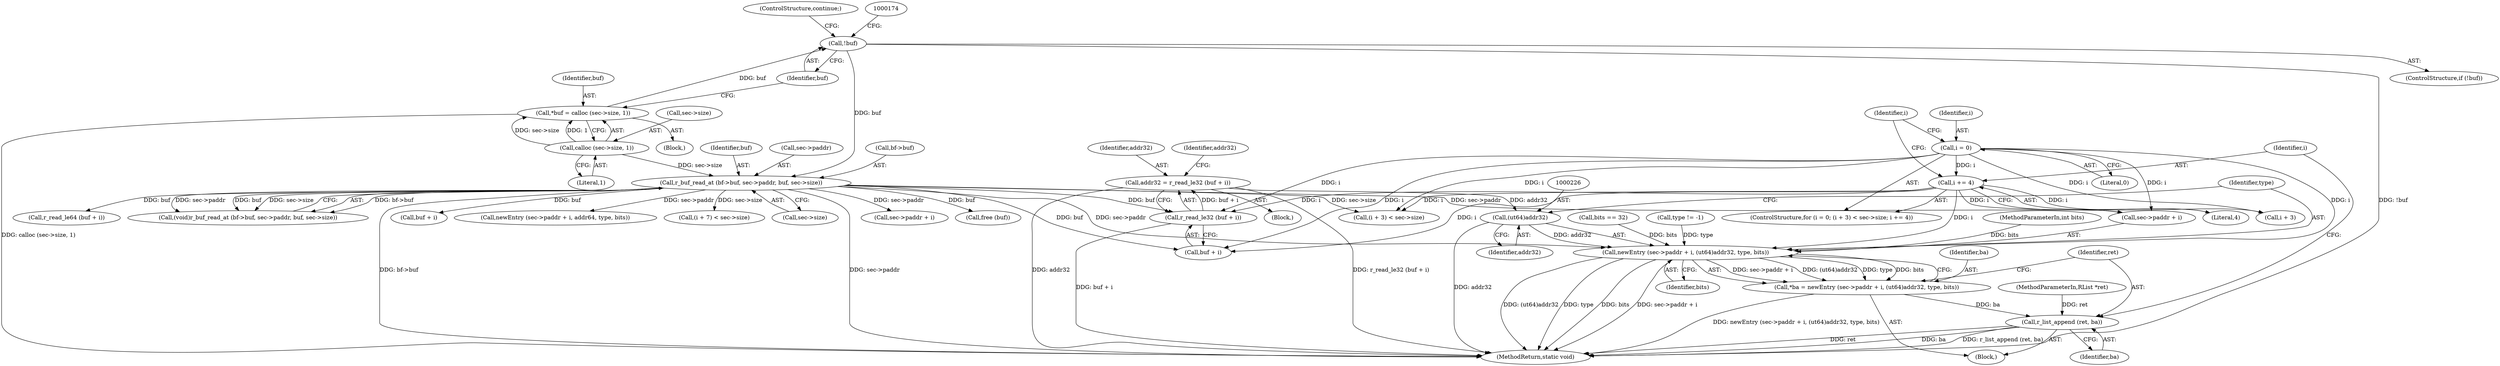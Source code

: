 digraph "0_radare2_1f37c04f2a762500222dda2459e6a04646feeedf@API" {
"1000207" [label="(Call,addr32 = r_read_le32 (buf + i))"];
"1000209" [label="(Call,r_read_le32 (buf + i))"];
"1000175" [label="(Call,r_buf_read_at (bf->buf, sec->paddr, buf, sec->size))"];
"1000169" [label="(Call,!buf)"];
"1000161" [label="(Call,*buf = calloc (sec->size, 1))"];
"1000163" [label="(Call,calloc (sec->size, 1))"];
"1000202" [label="(Call,i += 4)"];
"1000192" [label="(Call,i = 0)"];
"1000225" [label="(Call,(ut64)addr32)"];
"1000219" [label="(Call,newEntry (sec->paddr + i, (ut64)addr32, type, bits))"];
"1000217" [label="(Call,*ba = newEntry (sec->paddr + i, (ut64)addr32, type, bits))"];
"1000230" [label="(Call,r_list_append (ret, ba))"];
"1000220" [label="(Call,sec->paddr + i)"];
"1000279" [label="(MethodReturn,static void)"];
"1000219" [label="(Call,newEntry (sec->paddr + i, (ut64)addr32, type, bits))"];
"1000102" [label="(MethodParameterIn,RList *ret)"];
"1000204" [label="(Literal,4)"];
"1000182" [label="(Identifier,buf)"];
"1000170" [label="(Identifier,buf)"];
"1000179" [label="(Call,sec->paddr)"];
"1000163" [label="(Call,calloc (sec->size, 1))"];
"1000232" [label="(Identifier,ba)"];
"1000197" [label="(Identifier,i)"];
"1000264" [label="(Call,sec->paddr + i)"];
"1000167" [label="(Literal,1)"];
"1000194" [label="(Literal,0)"];
"1000196" [label="(Call,i + 3)"];
"1000225" [label="(Call,(ut64)addr32)"];
"1000275" [label="(Call,free (buf))"];
"1000205" [label="(Block,)"];
"1000253" [label="(Call,r_read_le64 (buf + i))"];
"1000207" [label="(Call,addr32 = r_read_le32 (buf + i))"];
"1000193" [label="(Identifier,i)"];
"1000230" [label="(Call,r_list_append (ret, ba))"];
"1000173" [label="(Call,(void)r_buf_read_at (bf->buf, sec->paddr, buf, sec->size))"];
"1000191" [label="(ControlStructure,for (i = 0; (i + 3) < sec->size; i += 4))"];
"1000254" [label="(Call,buf + i)"];
"1000208" [label="(Identifier,addr32)"];
"1000176" [label="(Call,bf->buf)"];
"1000168" [label="(ControlStructure,if (!buf))"];
"1000187" [label="(Call,bits == 32)"];
"1000263" [label="(Call,newEntry (sec->paddr + i, addr64, type, bits))"];
"1000227" [label="(Identifier,addr32)"];
"1000159" [label="(Block,)"];
"1000175" [label="(Call,r_buf_read_at (bf->buf, sec->paddr, buf, sec->size))"];
"1000172" [label="(ControlStructure,continue;)"];
"1000239" [label="(Call,(i + 7) < sec->size)"];
"1000192" [label="(Call,i = 0)"];
"1000183" [label="(Call,sec->size)"];
"1000195" [label="(Call,(i + 3) < sec->size)"];
"1000210" [label="(Call,buf + i)"];
"1000161" [label="(Call,*buf = calloc (sec->size, 1))"];
"1000228" [label="(Identifier,type)"];
"1000217" [label="(Call,*ba = newEntry (sec->paddr + i, (ut64)addr32, type, bits))"];
"1000231" [label="(Identifier,ret)"];
"1000218" [label="(Identifier,ba)"];
"1000214" [label="(Identifier,addr32)"];
"1000203" [label="(Identifier,i)"];
"1000209" [label="(Call,r_read_le32 (buf + i))"];
"1000155" [label="(Call,type != -1)"];
"1000202" [label="(Call,i += 4)"];
"1000169" [label="(Call,!buf)"];
"1000164" [label="(Call,sec->size)"];
"1000162" [label="(Identifier,buf)"];
"1000103" [label="(MethodParameterIn,int bits)"];
"1000215" [label="(Block,)"];
"1000229" [label="(Identifier,bits)"];
"1000207" -> "1000205"  [label="AST: "];
"1000207" -> "1000209"  [label="CFG: "];
"1000208" -> "1000207"  [label="AST: "];
"1000209" -> "1000207"  [label="AST: "];
"1000214" -> "1000207"  [label="CFG: "];
"1000207" -> "1000279"  [label="DDG: r_read_le32 (buf + i)"];
"1000207" -> "1000279"  [label="DDG: addr32"];
"1000209" -> "1000207"  [label="DDG: buf + i"];
"1000207" -> "1000225"  [label="DDG: addr32"];
"1000209" -> "1000210"  [label="CFG: "];
"1000210" -> "1000209"  [label="AST: "];
"1000209" -> "1000279"  [label="DDG: buf + i"];
"1000175" -> "1000209"  [label="DDG: buf"];
"1000202" -> "1000209"  [label="DDG: i"];
"1000192" -> "1000209"  [label="DDG: i"];
"1000175" -> "1000173"  [label="AST: "];
"1000175" -> "1000183"  [label="CFG: "];
"1000176" -> "1000175"  [label="AST: "];
"1000179" -> "1000175"  [label="AST: "];
"1000182" -> "1000175"  [label="AST: "];
"1000183" -> "1000175"  [label="AST: "];
"1000173" -> "1000175"  [label="CFG: "];
"1000175" -> "1000279"  [label="DDG: sec->paddr"];
"1000175" -> "1000279"  [label="DDG: bf->buf"];
"1000175" -> "1000173"  [label="DDG: bf->buf"];
"1000175" -> "1000173"  [label="DDG: sec->paddr"];
"1000175" -> "1000173"  [label="DDG: buf"];
"1000175" -> "1000173"  [label="DDG: sec->size"];
"1000169" -> "1000175"  [label="DDG: buf"];
"1000163" -> "1000175"  [label="DDG: sec->size"];
"1000175" -> "1000195"  [label="DDG: sec->size"];
"1000175" -> "1000210"  [label="DDG: buf"];
"1000175" -> "1000219"  [label="DDG: sec->paddr"];
"1000175" -> "1000220"  [label="DDG: sec->paddr"];
"1000175" -> "1000239"  [label="DDG: sec->size"];
"1000175" -> "1000253"  [label="DDG: buf"];
"1000175" -> "1000254"  [label="DDG: buf"];
"1000175" -> "1000263"  [label="DDG: sec->paddr"];
"1000175" -> "1000264"  [label="DDG: sec->paddr"];
"1000175" -> "1000275"  [label="DDG: buf"];
"1000169" -> "1000168"  [label="AST: "];
"1000169" -> "1000170"  [label="CFG: "];
"1000170" -> "1000169"  [label="AST: "];
"1000172" -> "1000169"  [label="CFG: "];
"1000174" -> "1000169"  [label="CFG: "];
"1000169" -> "1000279"  [label="DDG: !buf"];
"1000161" -> "1000169"  [label="DDG: buf"];
"1000161" -> "1000159"  [label="AST: "];
"1000161" -> "1000163"  [label="CFG: "];
"1000162" -> "1000161"  [label="AST: "];
"1000163" -> "1000161"  [label="AST: "];
"1000170" -> "1000161"  [label="CFG: "];
"1000161" -> "1000279"  [label="DDG: calloc (sec->size, 1)"];
"1000163" -> "1000161"  [label="DDG: sec->size"];
"1000163" -> "1000161"  [label="DDG: 1"];
"1000163" -> "1000167"  [label="CFG: "];
"1000164" -> "1000163"  [label="AST: "];
"1000167" -> "1000163"  [label="AST: "];
"1000202" -> "1000191"  [label="AST: "];
"1000202" -> "1000204"  [label="CFG: "];
"1000203" -> "1000202"  [label="AST: "];
"1000204" -> "1000202"  [label="AST: "];
"1000197" -> "1000202"  [label="CFG: "];
"1000202" -> "1000195"  [label="DDG: i"];
"1000202" -> "1000196"  [label="DDG: i"];
"1000192" -> "1000202"  [label="DDG: i"];
"1000202" -> "1000210"  [label="DDG: i"];
"1000202" -> "1000219"  [label="DDG: i"];
"1000202" -> "1000220"  [label="DDG: i"];
"1000192" -> "1000191"  [label="AST: "];
"1000192" -> "1000194"  [label="CFG: "];
"1000193" -> "1000192"  [label="AST: "];
"1000194" -> "1000192"  [label="AST: "];
"1000197" -> "1000192"  [label="CFG: "];
"1000192" -> "1000195"  [label="DDG: i"];
"1000192" -> "1000196"  [label="DDG: i"];
"1000192" -> "1000210"  [label="DDG: i"];
"1000192" -> "1000219"  [label="DDG: i"];
"1000192" -> "1000220"  [label="DDG: i"];
"1000225" -> "1000219"  [label="AST: "];
"1000225" -> "1000227"  [label="CFG: "];
"1000226" -> "1000225"  [label="AST: "];
"1000227" -> "1000225"  [label="AST: "];
"1000228" -> "1000225"  [label="CFG: "];
"1000225" -> "1000279"  [label="DDG: addr32"];
"1000225" -> "1000219"  [label="DDG: addr32"];
"1000219" -> "1000217"  [label="AST: "];
"1000219" -> "1000229"  [label="CFG: "];
"1000220" -> "1000219"  [label="AST: "];
"1000228" -> "1000219"  [label="AST: "];
"1000229" -> "1000219"  [label="AST: "];
"1000217" -> "1000219"  [label="CFG: "];
"1000219" -> "1000279"  [label="DDG: (ut64)addr32"];
"1000219" -> "1000279"  [label="DDG: type"];
"1000219" -> "1000279"  [label="DDG: bits"];
"1000219" -> "1000279"  [label="DDG: sec->paddr + i"];
"1000219" -> "1000217"  [label="DDG: sec->paddr + i"];
"1000219" -> "1000217"  [label="DDG: (ut64)addr32"];
"1000219" -> "1000217"  [label="DDG: type"];
"1000219" -> "1000217"  [label="DDG: bits"];
"1000155" -> "1000219"  [label="DDG: type"];
"1000187" -> "1000219"  [label="DDG: bits"];
"1000103" -> "1000219"  [label="DDG: bits"];
"1000217" -> "1000215"  [label="AST: "];
"1000218" -> "1000217"  [label="AST: "];
"1000231" -> "1000217"  [label="CFG: "];
"1000217" -> "1000279"  [label="DDG: newEntry (sec->paddr + i, (ut64)addr32, type, bits)"];
"1000217" -> "1000230"  [label="DDG: ba"];
"1000230" -> "1000215"  [label="AST: "];
"1000230" -> "1000232"  [label="CFG: "];
"1000231" -> "1000230"  [label="AST: "];
"1000232" -> "1000230"  [label="AST: "];
"1000203" -> "1000230"  [label="CFG: "];
"1000230" -> "1000279"  [label="DDG: ret"];
"1000230" -> "1000279"  [label="DDG: ba"];
"1000230" -> "1000279"  [label="DDG: r_list_append (ret, ba)"];
"1000102" -> "1000230"  [label="DDG: ret"];
}
